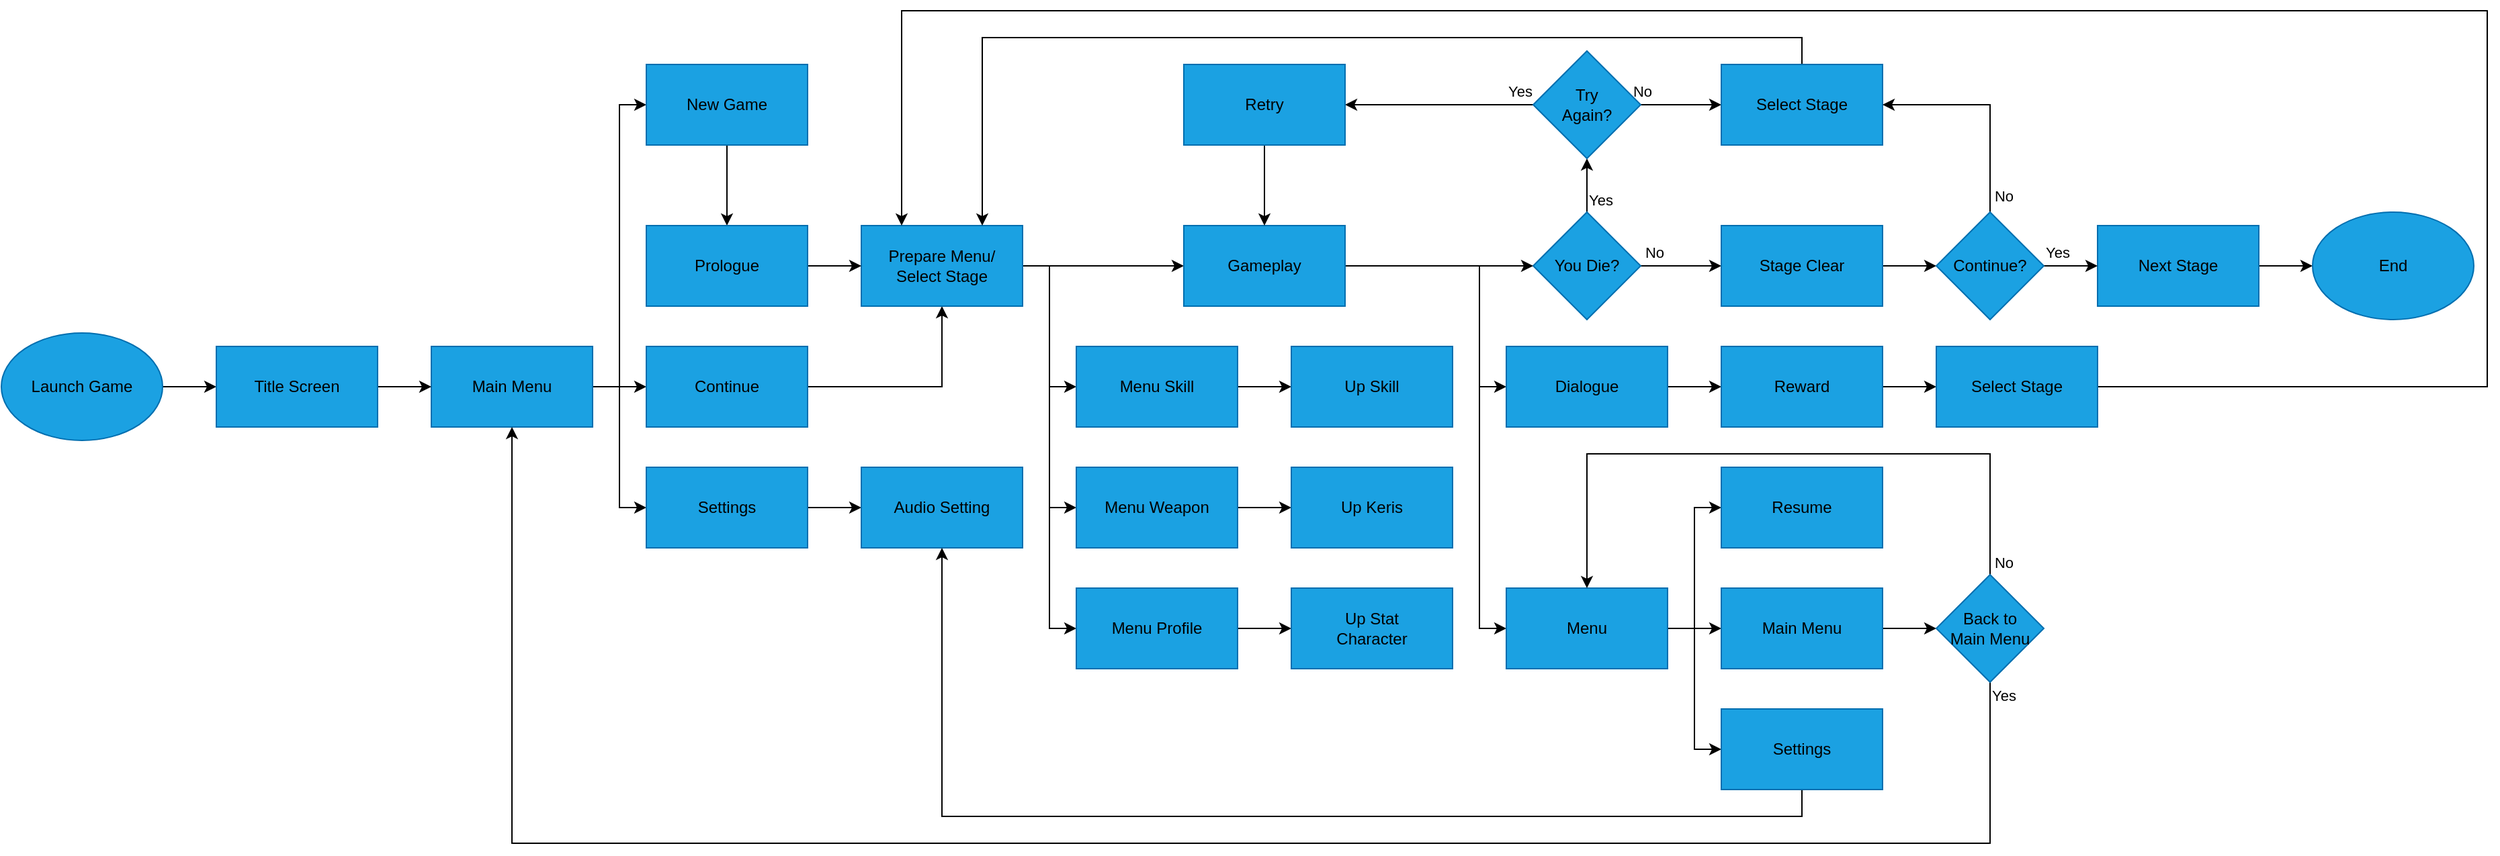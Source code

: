 <mxfile version="13.0.3" type="device"><diagram id="DEOxBGygaeEnMIOaOykS" name="Page-1"><mxGraphModel dx="1874" dy="601" grid="1" gridSize="10" guides="1" tooltips="1" connect="1" arrows="1" fold="1" page="1" pageScale="1" pageWidth="850" pageHeight="1100" math="0" shadow="0"><root><mxCell id="0"/><mxCell id="1" parent="0"/><mxCell id="n1diN1ovmiiW55k1lqKi-2" style="edgeStyle=orthogonalEdgeStyle;rounded=0;orthogonalLoop=1;jettySize=auto;html=1;exitX=1;exitY=0.5;exitDx=0;exitDy=0;entryX=0;entryY=0.5;entryDx=0;entryDy=0;" parent="1" source="nAqE_0vR4bd-Bme944Ai-1" target="n1diN1ovmiiW55k1lqKi-1" edge="1"><mxGeometry relative="1" as="geometry"/></mxCell><mxCell id="nAqE_0vR4bd-Bme944Ai-1" value="&lt;font color=&quot;#000000&quot;&gt;Launch Game&lt;/font&gt;" style="ellipse;whiteSpace=wrap;html=1;fillColor=#1ba1e2;strokeColor=#006EAF;fontColor=#ffffff;" parent="1" vertex="1"><mxGeometry x="-160" y="280" width="120" height="80" as="geometry"/></mxCell><mxCell id="nAqE_0vR4bd-Bme944Ai-48" value="" style="edgeStyle=orthogonalEdgeStyle;rounded=0;orthogonalLoop=1;jettySize=auto;html=1;" parent="1" source="nAqE_0vR4bd-Bme944Ai-2" target="nAqE_0vR4bd-Bme944Ai-47" edge="1"><mxGeometry relative="1" as="geometry"/></mxCell><mxCell id="nAqE_0vR4bd-Bme944Ai-49" value="Yes" style="edgeLabel;html=1;align=center;verticalAlign=middle;resizable=0;points=[];" parent="nAqE_0vR4bd-Bme944Ai-48" vertex="1" connectable="0"><mxGeometry x="-0.292" y="1" relative="1" as="geometry"><mxPoint x="11" y="4.48" as="offset"/></mxGeometry></mxCell><mxCell id="bRA-BpPsIUQYFZbPs7il-2" style="edgeStyle=orthogonalEdgeStyle;rounded=0;orthogonalLoop=1;jettySize=auto;html=1;exitX=1;exitY=0.5;exitDx=0;exitDy=0;entryX=0;entryY=0.5;entryDx=0;entryDy=0;" parent="1" source="nAqE_0vR4bd-Bme944Ai-2" target="bRA-BpPsIUQYFZbPs7il-1" edge="1"><mxGeometry relative="1" as="geometry"/></mxCell><mxCell id="bRA-BpPsIUQYFZbPs7il-3" value="No" style="edgeLabel;html=1;align=center;verticalAlign=middle;resizable=0;points=[];" parent="bRA-BpPsIUQYFZbPs7il-2" vertex="1" connectable="0"><mxGeometry x="-0.181" relative="1" as="geometry"><mxPoint x="-14.4" y="-10" as="offset"/></mxGeometry></mxCell><mxCell id="nAqE_0vR4bd-Bme944Ai-2" value="&lt;font color=&quot;#000000&quot;&gt;You Die?&lt;/font&gt;" style="rhombus;whiteSpace=wrap;html=1;fillColor=#1ba1e2;strokeColor=#006EAF;fontColor=#ffffff;" parent="1" vertex="1"><mxGeometry x="980" y="190" width="80" height="80" as="geometry"/></mxCell><mxCell id="nAqE_0vR4bd-Bme944Ai-56" style="edgeStyle=orthogonalEdgeStyle;rounded=0;orthogonalLoop=1;jettySize=auto;html=1;exitX=0;exitY=0.5;exitDx=0;exitDy=0;entryX=1;entryY=0.5;entryDx=0;entryDy=0;" parent="1" source="nAqE_0vR4bd-Bme944Ai-47" target="nAqE_0vR4bd-Bme944Ai-55" edge="1"><mxGeometry relative="1" as="geometry"/></mxCell><mxCell id="nAqE_0vR4bd-Bme944Ai-58" value="Yes" style="edgeLabel;html=1;align=center;verticalAlign=middle;resizable=0;points=[];" parent="nAqE_0vR4bd-Bme944Ai-56" vertex="1" connectable="0"><mxGeometry x="-0.757" relative="1" as="geometry"><mxPoint x="7" y="-10" as="offset"/></mxGeometry></mxCell><mxCell id="nAqE_0vR4bd-Bme944Ai-60" style="edgeStyle=orthogonalEdgeStyle;rounded=0;orthogonalLoop=1;jettySize=auto;html=1;exitX=1;exitY=0.5;exitDx=0;exitDy=0;entryX=0;entryY=0.5;entryDx=0;entryDy=0;" parent="1" source="nAqE_0vR4bd-Bme944Ai-47" target="nAqE_0vR4bd-Bme944Ai-59" edge="1"><mxGeometry relative="1" as="geometry"/></mxCell><mxCell id="nAqE_0vR4bd-Bme944Ai-62" value="No" style="edgeLabel;html=1;align=center;verticalAlign=middle;resizable=0;points=[];" parent="nAqE_0vR4bd-Bme944Ai-60" vertex="1" connectable="0"><mxGeometry x="-0.763" y="1" relative="1" as="geometry"><mxPoint x="-6.67" y="-9" as="offset"/></mxGeometry></mxCell><mxCell id="nAqE_0vR4bd-Bme944Ai-47" value="&lt;font color=&quot;#000000&quot;&gt;Try &lt;br&gt;Again?&lt;/font&gt;" style="rhombus;whiteSpace=wrap;html=1;fillColor=#1ba1e2;strokeColor=#006EAF;fontColor=#ffffff;" parent="1" vertex="1"><mxGeometry x="980" y="70" width="80" height="80" as="geometry"/></mxCell><mxCell id="nAqE_0vR4bd-Bme944Ai-8" style="edgeStyle=orthogonalEdgeStyle;rounded=0;orthogonalLoop=1;jettySize=auto;html=1;exitX=1;exitY=0.5;exitDx=0;exitDy=0;entryX=0;entryY=0.5;entryDx=0;entryDy=0;" parent="1" source="nAqE_0vR4bd-Bme944Ai-3" target="nAqE_0vR4bd-Bme944Ai-5" edge="1"><mxGeometry relative="1" as="geometry"/></mxCell><mxCell id="nAqE_0vR4bd-Bme944Ai-10" style="edgeStyle=orthogonalEdgeStyle;rounded=0;orthogonalLoop=1;jettySize=auto;html=1;exitX=1;exitY=0.5;exitDx=0;exitDy=0;entryX=0;entryY=0.5;entryDx=0;entryDy=0;" parent="1" source="nAqE_0vR4bd-Bme944Ai-3" target="nAqE_0vR4bd-Bme944Ai-7" edge="1"><mxGeometry relative="1" as="geometry"/></mxCell><mxCell id="9bPesc4BZCXsXuM9sRyB-3" style="edgeStyle=orthogonalEdgeStyle;rounded=0;orthogonalLoop=1;jettySize=auto;html=1;exitX=1;exitY=0.5;exitDx=0;exitDy=0;entryX=0;entryY=0.5;entryDx=0;entryDy=0;" parent="1" source="nAqE_0vR4bd-Bme944Ai-3" target="nAqE_0vR4bd-Bme944Ai-6" edge="1"><mxGeometry relative="1" as="geometry"/></mxCell><mxCell id="nAqE_0vR4bd-Bme944Ai-3" value="&lt;font color=&quot;#000000&quot;&gt;Main Menu&lt;/font&gt;" style="rounded=0;whiteSpace=wrap;html=1;fillColor=#1ba1e2;strokeColor=#006EAF;fontColor=#ffffff;" parent="1" vertex="1"><mxGeometry x="160" y="290" width="120" height="60" as="geometry"/></mxCell><mxCell id="nAqE_0vR4bd-Bme944Ai-13" style="edgeStyle=orthogonalEdgeStyle;rounded=0;orthogonalLoop=1;jettySize=auto;html=1;exitX=1;exitY=0.5;exitDx=0;exitDy=0;entryX=0.5;entryY=1;entryDx=0;entryDy=0;" parent="1" source="nAqE_0vR4bd-Bme944Ai-5" target="nAqE_0vR4bd-Bme944Ai-11" edge="1"><mxGeometry relative="1" as="geometry"/></mxCell><mxCell id="nAqE_0vR4bd-Bme944Ai-5" value="&lt;font color=&quot;#000000&quot;&gt;Continue&lt;/font&gt;" style="rounded=0;whiteSpace=wrap;html=1;fillColor=#1ba1e2;strokeColor=#006EAF;fontColor=#ffffff;" parent="1" vertex="1"><mxGeometry x="320" y="290" width="120" height="60" as="geometry"/></mxCell><mxCell id="9bPesc4BZCXsXuM9sRyB-4" style="edgeStyle=orthogonalEdgeStyle;rounded=0;orthogonalLoop=1;jettySize=auto;html=1;exitX=0.5;exitY=1;exitDx=0;exitDy=0;entryX=0.5;entryY=0;entryDx=0;entryDy=0;" parent="1" source="nAqE_0vR4bd-Bme944Ai-6" target="9bPesc4BZCXsXuM9sRyB-1" edge="1"><mxGeometry relative="1" as="geometry"/></mxCell><mxCell id="nAqE_0vR4bd-Bme944Ai-6" value="&lt;font color=&quot;#000000&quot;&gt;New Game&lt;/font&gt;" style="rounded=0;whiteSpace=wrap;html=1;fillColor=#1ba1e2;strokeColor=#006EAF;fontColor=#ffffff;" parent="1" vertex="1"><mxGeometry x="320" y="80" width="120" height="60" as="geometry"/></mxCell><mxCell id="nAqE_0vR4bd-Bme944Ai-15" style="edgeStyle=orthogonalEdgeStyle;rounded=0;orthogonalLoop=1;jettySize=auto;html=1;exitX=1;exitY=0.5;exitDx=0;exitDy=0;entryX=0;entryY=0.5;entryDx=0;entryDy=0;" parent="1" source="nAqE_0vR4bd-Bme944Ai-7" target="nAqE_0vR4bd-Bme944Ai-14" edge="1"><mxGeometry relative="1" as="geometry"/></mxCell><mxCell id="nAqE_0vR4bd-Bme944Ai-7" value="&lt;font color=&quot;#000000&quot;&gt;Settings&lt;/font&gt;" style="rounded=0;whiteSpace=wrap;html=1;fillColor=#1ba1e2;strokeColor=#006EAF;fontColor=#ffffff;" parent="1" vertex="1"><mxGeometry x="320" y="380" width="120" height="60" as="geometry"/></mxCell><mxCell id="nAqE_0vR4bd-Bme944Ai-19" style="edgeStyle=orthogonalEdgeStyle;rounded=0;orthogonalLoop=1;jettySize=auto;html=1;exitX=1;exitY=0.5;exitDx=0;exitDy=0;entryX=0;entryY=0.5;entryDx=0;entryDy=0;" parent="1" source="nAqE_0vR4bd-Bme944Ai-11" target="nAqE_0vR4bd-Bme944Ai-18" edge="1"><mxGeometry relative="1" as="geometry"/></mxCell><mxCell id="nAqE_0vR4bd-Bme944Ai-21" style="edgeStyle=orthogonalEdgeStyle;rounded=0;orthogonalLoop=1;jettySize=auto;html=1;exitX=1;exitY=0.5;exitDx=0;exitDy=0;entryX=0;entryY=0.5;entryDx=0;entryDy=0;" parent="1" source="nAqE_0vR4bd-Bme944Ai-11" target="nAqE_0vR4bd-Bme944Ai-20" edge="1"><mxGeometry relative="1" as="geometry"/></mxCell><mxCell id="nAqE_0vR4bd-Bme944Ai-23" style="edgeStyle=orthogonalEdgeStyle;rounded=0;orthogonalLoop=1;jettySize=auto;html=1;exitX=1;exitY=0.5;exitDx=0;exitDy=0;entryX=0;entryY=0.5;entryDx=0;entryDy=0;" parent="1" source="nAqE_0vR4bd-Bme944Ai-11" target="nAqE_0vR4bd-Bme944Ai-22" edge="1"><mxGeometry relative="1" as="geometry"/></mxCell><mxCell id="nAqE_0vR4bd-Bme944Ai-33" style="edgeStyle=orthogonalEdgeStyle;rounded=0;orthogonalLoop=1;jettySize=auto;html=1;exitX=1;exitY=0.5;exitDx=0;exitDy=0;entryX=0;entryY=0.5;entryDx=0;entryDy=0;" parent="1" source="nAqE_0vR4bd-Bme944Ai-11" target="nAqE_0vR4bd-Bme944Ai-32" edge="1"><mxGeometry relative="1" as="geometry"/></mxCell><mxCell id="nAqE_0vR4bd-Bme944Ai-11" value="&lt;font color=&quot;#000000&quot;&gt;Prepare Menu/&lt;br&gt;Select Stage&lt;br&gt;&lt;/font&gt;" style="rounded=0;whiteSpace=wrap;html=1;fillColor=#1ba1e2;strokeColor=#006EAF;fontColor=#ffffff;" parent="1" vertex="1"><mxGeometry x="480" y="200" width="120" height="60" as="geometry"/></mxCell><mxCell id="nAqE_0vR4bd-Bme944Ai-14" value="&lt;font color=&quot;#000000&quot;&gt;Audio Setting&lt;/font&gt;" style="rounded=0;whiteSpace=wrap;html=1;fillColor=#1ba1e2;strokeColor=#006EAF;fontColor=#ffffff;" parent="1" vertex="1"><mxGeometry x="480" y="380" width="120" height="60" as="geometry"/></mxCell><mxCell id="nAqE_0vR4bd-Bme944Ai-25" style="edgeStyle=orthogonalEdgeStyle;rounded=0;orthogonalLoop=1;jettySize=auto;html=1;exitX=1;exitY=0.5;exitDx=0;exitDy=0;entryX=0;entryY=0.5;entryDx=0;entryDy=0;" parent="1" source="nAqE_0vR4bd-Bme944Ai-18" target="nAqE_0vR4bd-Bme944Ai-24" edge="1"><mxGeometry relative="1" as="geometry"/></mxCell><mxCell id="nAqE_0vR4bd-Bme944Ai-18" value="&lt;font color=&quot;#000000&quot;&gt;Menu Skill&lt;/font&gt;" style="rounded=0;whiteSpace=wrap;html=1;fillColor=#1ba1e2;strokeColor=#006EAF;fontColor=#ffffff;" parent="1" vertex="1"><mxGeometry x="640" y="290" width="120" height="60" as="geometry"/></mxCell><mxCell id="nAqE_0vR4bd-Bme944Ai-29" style="edgeStyle=orthogonalEdgeStyle;rounded=0;orthogonalLoop=1;jettySize=auto;html=1;exitX=1;exitY=0.5;exitDx=0;exitDy=0;entryX=0;entryY=0.5;entryDx=0;entryDy=0;" parent="1" source="nAqE_0vR4bd-Bme944Ai-20" target="nAqE_0vR4bd-Bme944Ai-28" edge="1"><mxGeometry relative="1" as="geometry"/></mxCell><mxCell id="nAqE_0vR4bd-Bme944Ai-20" value="&lt;font color=&quot;#000000&quot;&gt;Menu Weapon&lt;br&gt;&lt;/font&gt;" style="rounded=0;whiteSpace=wrap;html=1;fillColor=#1ba1e2;strokeColor=#006EAF;fontColor=#ffffff;" parent="1" vertex="1"><mxGeometry x="640" y="380" width="120" height="60" as="geometry"/></mxCell><mxCell id="nAqE_0vR4bd-Bme944Ai-31" style="edgeStyle=orthogonalEdgeStyle;rounded=0;orthogonalLoop=1;jettySize=auto;html=1;exitX=1;exitY=0.5;exitDx=0;exitDy=0;entryX=0;entryY=0.5;entryDx=0;entryDy=0;" parent="1" source="nAqE_0vR4bd-Bme944Ai-22" target="nAqE_0vR4bd-Bme944Ai-30" edge="1"><mxGeometry relative="1" as="geometry"/></mxCell><mxCell id="nAqE_0vR4bd-Bme944Ai-22" value="&lt;font color=&quot;#000000&quot;&gt;Menu Profile&lt;/font&gt;" style="rounded=0;whiteSpace=wrap;html=1;fillColor=#1ba1e2;strokeColor=#006EAF;fontColor=#ffffff;" parent="1" vertex="1"><mxGeometry x="640" y="470" width="120" height="60" as="geometry"/></mxCell><mxCell id="nAqE_0vR4bd-Bme944Ai-24" value="&lt;font color=&quot;#000000&quot;&gt;Up Skill&lt;/font&gt;" style="rounded=0;whiteSpace=wrap;html=1;fillColor=#1ba1e2;strokeColor=#006EAF;fontColor=#ffffff;" parent="1" vertex="1"><mxGeometry x="800" y="290" width="120" height="60" as="geometry"/></mxCell><mxCell id="nAqE_0vR4bd-Bme944Ai-28" value="&lt;font color=&quot;#000000&quot;&gt;Up Keris&lt;/font&gt;" style="rounded=0;whiteSpace=wrap;html=1;fillColor=#1ba1e2;strokeColor=#006EAF;fontColor=#ffffff;" parent="1" vertex="1"><mxGeometry x="800" y="380" width="120" height="60" as="geometry"/></mxCell><mxCell id="nAqE_0vR4bd-Bme944Ai-30" value="&lt;font color=&quot;#000000&quot;&gt;Up Stat &lt;br&gt;Character&lt;/font&gt;" style="rounded=0;whiteSpace=wrap;html=1;fillColor=#1ba1e2;strokeColor=#006EAF;fontColor=#ffffff;" parent="1" vertex="1"><mxGeometry x="800" y="470" width="120" height="60" as="geometry"/></mxCell><mxCell id="nAqE_0vR4bd-Bme944Ai-35" style="edgeStyle=orthogonalEdgeStyle;rounded=0;orthogonalLoop=1;jettySize=auto;html=1;exitX=1;exitY=0.5;exitDx=0;exitDy=0;entryX=0;entryY=0.5;entryDx=0;entryDy=0;" parent="1" source="nAqE_0vR4bd-Bme944Ai-32" target="nAqE_0vR4bd-Bme944Ai-34" edge="1"><mxGeometry relative="1" as="geometry"><Array as="points"><mxPoint x="940" y="230"/><mxPoint x="940" y="320"/></Array></mxGeometry></mxCell><mxCell id="nAqE_0vR4bd-Bme944Ai-37" style="edgeStyle=orthogonalEdgeStyle;rounded=0;orthogonalLoop=1;jettySize=auto;html=1;exitX=1;exitY=0.5;exitDx=0;exitDy=0;entryX=0;entryY=0.5;entryDx=0;entryDy=0;" parent="1" source="nAqE_0vR4bd-Bme944Ai-32" target="nAqE_0vR4bd-Bme944Ai-36" edge="1"><mxGeometry relative="1" as="geometry"><Array as="points"><mxPoint x="940" y="230"/><mxPoint x="940" y="500"/></Array></mxGeometry></mxCell><mxCell id="nAqE_0vR4bd-Bme944Ai-46" style="edgeStyle=orthogonalEdgeStyle;rounded=0;orthogonalLoop=1;jettySize=auto;html=1;exitX=1;exitY=0.5;exitDx=0;exitDy=0;entryX=0;entryY=0.5;entryDx=0;entryDy=0;" parent="1" source="nAqE_0vR4bd-Bme944Ai-32" target="nAqE_0vR4bd-Bme944Ai-2" edge="1"><mxGeometry relative="1" as="geometry"/></mxCell><mxCell id="nAqE_0vR4bd-Bme944Ai-32" value="&lt;font color=&quot;#000000&quot;&gt;Gameplay&lt;/font&gt;" style="rounded=0;whiteSpace=wrap;html=1;fillColor=#1ba1e2;strokeColor=#006EAF;fontColor=#ffffff;" parent="1" vertex="1"><mxGeometry x="720" y="200" width="120" height="60" as="geometry"/></mxCell><mxCell id="OM6zWFSqh2vricCDPdjW-8" style="edgeStyle=orthogonalEdgeStyle;rounded=0;orthogonalLoop=1;jettySize=auto;html=1;exitX=1;exitY=0.5;exitDx=0;exitDy=0;entryX=0;entryY=0.5;entryDx=0;entryDy=0;" parent="1" source="nAqE_0vR4bd-Bme944Ai-34" target="OM6zWFSqh2vricCDPdjW-7" edge="1"><mxGeometry relative="1" as="geometry"/></mxCell><mxCell id="nAqE_0vR4bd-Bme944Ai-34" value="&lt;font color=&quot;#000000&quot;&gt;Dialogue&lt;/font&gt;" style="rounded=0;whiteSpace=wrap;html=1;fillColor=#1ba1e2;strokeColor=#006EAF;fontColor=#ffffff;" parent="1" vertex="1"><mxGeometry x="960" y="290" width="120" height="60" as="geometry"/></mxCell><mxCell id="nAqE_0vR4bd-Bme944Ai-39" style="edgeStyle=orthogonalEdgeStyle;rounded=0;orthogonalLoop=1;jettySize=auto;html=1;exitX=1;exitY=0.5;exitDx=0;exitDy=0;entryX=0;entryY=0.5;entryDx=0;entryDy=0;" parent="1" source="nAqE_0vR4bd-Bme944Ai-36" target="nAqE_0vR4bd-Bme944Ai-38" edge="1"><mxGeometry relative="1" as="geometry"/></mxCell><mxCell id="nAqE_0vR4bd-Bme944Ai-41" style="edgeStyle=orthogonalEdgeStyle;rounded=0;orthogonalLoop=1;jettySize=auto;html=1;exitX=1;exitY=0.5;exitDx=0;exitDy=0;entryX=0;entryY=0.5;entryDx=0;entryDy=0;" parent="1" source="nAqE_0vR4bd-Bme944Ai-36" target="nAqE_0vR4bd-Bme944Ai-40" edge="1"><mxGeometry relative="1" as="geometry"/></mxCell><mxCell id="nAqE_0vR4bd-Bme944Ai-43" style="edgeStyle=orthogonalEdgeStyle;rounded=0;orthogonalLoop=1;jettySize=auto;html=1;exitX=1;exitY=0.5;exitDx=0;exitDy=0;entryX=0;entryY=0.5;entryDx=0;entryDy=0;" parent="1" source="nAqE_0vR4bd-Bme944Ai-36" target="nAqE_0vR4bd-Bme944Ai-42" edge="1"><mxGeometry relative="1" as="geometry"/></mxCell><mxCell id="nAqE_0vR4bd-Bme944Ai-36" value="&lt;font color=&quot;#000000&quot;&gt;Menu&lt;/font&gt;" style="rounded=0;whiteSpace=wrap;html=1;fillColor=#1ba1e2;strokeColor=#006EAF;fontColor=#ffffff;" parent="1" vertex="1"><mxGeometry x="960" y="470" width="120" height="60" as="geometry"/></mxCell><mxCell id="nAqE_0vR4bd-Bme944Ai-38" value="&lt;font color=&quot;#000000&quot;&gt;Resume&lt;/font&gt;" style="rounded=0;whiteSpace=wrap;html=1;fillColor=#1ba1e2;strokeColor=#006EAF;fontColor=#ffffff;" parent="1" vertex="1"><mxGeometry x="1120" y="380" width="120" height="60" as="geometry"/></mxCell><mxCell id="nAqE_0vR4bd-Bme944Ai-66" style="edgeStyle=orthogonalEdgeStyle;rounded=0;orthogonalLoop=1;jettySize=auto;html=1;exitX=1;exitY=0.5;exitDx=0;exitDy=0;entryX=0;entryY=0.5;entryDx=0;entryDy=0;" parent="1" source="nAqE_0vR4bd-Bme944Ai-40" target="nAqE_0vR4bd-Bme944Ai-65" edge="1"><mxGeometry relative="1" as="geometry"/></mxCell><mxCell id="nAqE_0vR4bd-Bme944Ai-40" value="&lt;font color=&quot;#000000&quot;&gt;Main Menu&lt;/font&gt;" style="rounded=0;whiteSpace=wrap;html=1;fillColor=#1ba1e2;strokeColor=#006EAF;fontColor=#ffffff;" parent="1" vertex="1"><mxGeometry x="1120" y="470" width="120" height="60" as="geometry"/></mxCell><mxCell id="nAqE_0vR4bd-Bme944Ai-45" style="edgeStyle=orthogonalEdgeStyle;rounded=0;orthogonalLoop=1;jettySize=auto;html=1;exitX=0.5;exitY=1;exitDx=0;exitDy=0;entryX=0.5;entryY=1;entryDx=0;entryDy=0;" parent="1" source="nAqE_0vR4bd-Bme944Ai-42" target="nAqE_0vR4bd-Bme944Ai-14" edge="1"><mxGeometry relative="1" as="geometry"/></mxCell><mxCell id="nAqE_0vR4bd-Bme944Ai-42" value="&lt;font color=&quot;#000000&quot;&gt;Settings&lt;/font&gt;" style="rounded=0;whiteSpace=wrap;html=1;fillColor=#1ba1e2;strokeColor=#006EAF;fontColor=#ffffff;" parent="1" vertex="1"><mxGeometry x="1120" y="560" width="120" height="60" as="geometry"/></mxCell><mxCell id="nAqE_0vR4bd-Bme944Ai-64" style="edgeStyle=orthogonalEdgeStyle;rounded=0;orthogonalLoop=1;jettySize=auto;html=1;exitX=1;exitY=0.5;exitDx=0;exitDy=0;entryX=0;entryY=0.5;entryDx=0;entryDy=0;" parent="1" source="nAqE_0vR4bd-Bme944Ai-50" target="nAqE_0vR4bd-Bme944Ai-63" edge="1"><mxGeometry relative="1" as="geometry"/></mxCell><mxCell id="nAqE_0vR4bd-Bme944Ai-50" value="&lt;font color=&quot;#000000&quot;&gt;Next Stage&lt;/font&gt;" style="rounded=0;whiteSpace=wrap;html=1;fillColor=#1ba1e2;strokeColor=#006EAF;fontColor=#ffffff;" parent="1" vertex="1"><mxGeometry x="1400" y="200" width="120" height="60" as="geometry"/></mxCell><mxCell id="nAqE_0vR4bd-Bme944Ai-57" style="edgeStyle=orthogonalEdgeStyle;rounded=0;orthogonalLoop=1;jettySize=auto;html=1;exitX=0.5;exitY=1;exitDx=0;exitDy=0;entryX=0.5;entryY=0;entryDx=0;entryDy=0;" parent="1" source="nAqE_0vR4bd-Bme944Ai-55" target="nAqE_0vR4bd-Bme944Ai-32" edge="1"><mxGeometry relative="1" as="geometry"/></mxCell><mxCell id="nAqE_0vR4bd-Bme944Ai-55" value="&lt;font color=&quot;#000000&quot;&gt;Retry&lt;/font&gt;" style="rounded=0;whiteSpace=wrap;html=1;fillColor=#1ba1e2;strokeColor=#006EAF;fontColor=#ffffff;" parent="1" vertex="1"><mxGeometry x="720" y="80" width="120" height="60" as="geometry"/></mxCell><mxCell id="nAqE_0vR4bd-Bme944Ai-61" style="edgeStyle=orthogonalEdgeStyle;rounded=0;orthogonalLoop=1;jettySize=auto;html=1;exitX=0.5;exitY=0;exitDx=0;exitDy=0;entryX=0.75;entryY=0;entryDx=0;entryDy=0;" parent="1" source="nAqE_0vR4bd-Bme944Ai-59" target="nAqE_0vR4bd-Bme944Ai-11" edge="1"><mxGeometry relative="1" as="geometry"/></mxCell><mxCell id="nAqE_0vR4bd-Bme944Ai-59" value="&lt;font color=&quot;#000000&quot;&gt;Select Stage&lt;/font&gt;" style="rounded=0;whiteSpace=wrap;html=1;fillColor=#1ba1e2;strokeColor=#006EAF;fontColor=#ffffff;" parent="1" vertex="1"><mxGeometry x="1120" y="80" width="120" height="60" as="geometry"/></mxCell><mxCell id="nAqE_0vR4bd-Bme944Ai-63" value="&lt;font color=&quot;#000000&quot;&gt;End&lt;/font&gt;" style="ellipse;whiteSpace=wrap;html=1;fillColor=#1ba1e2;strokeColor=#006EAF;fontColor=#ffffff;" parent="1" vertex="1"><mxGeometry x="1560" y="190" width="120" height="80" as="geometry"/></mxCell><mxCell id="nAqE_0vR4bd-Bme944Ai-68" style="edgeStyle=orthogonalEdgeStyle;rounded=0;orthogonalLoop=1;jettySize=auto;html=1;exitX=0.5;exitY=0;exitDx=0;exitDy=0;entryX=0.5;entryY=0;entryDx=0;entryDy=0;" parent="1" source="nAqE_0vR4bd-Bme944Ai-65" target="nAqE_0vR4bd-Bme944Ai-36" edge="1"><mxGeometry relative="1" as="geometry"><Array as="points"><mxPoint x="1320" y="370"/><mxPoint x="1020" y="370"/></Array></mxGeometry></mxCell><mxCell id="nAqE_0vR4bd-Bme944Ai-69" value="No" style="edgeLabel;html=1;align=center;verticalAlign=middle;resizable=0;points=[];" parent="nAqE_0vR4bd-Bme944Ai-68" vertex="1" connectable="0"><mxGeometry x="-0.929" y="3" relative="1" as="geometry"><mxPoint x="13" y="8" as="offset"/></mxGeometry></mxCell><mxCell id="nAqE_0vR4bd-Bme944Ai-70" style="edgeStyle=orthogonalEdgeStyle;rounded=0;orthogonalLoop=1;jettySize=auto;html=1;exitX=0.5;exitY=1;exitDx=0;exitDy=0;entryX=0.5;entryY=1;entryDx=0;entryDy=0;" parent="1" source="nAqE_0vR4bd-Bme944Ai-65" target="nAqE_0vR4bd-Bme944Ai-3" edge="1"><mxGeometry relative="1" as="geometry"><Array as="points"><mxPoint x="1320" y="660"/><mxPoint x="220" y="660"/></Array></mxGeometry></mxCell><mxCell id="nAqE_0vR4bd-Bme944Ai-71" value="Yes" style="edgeLabel;html=1;align=center;verticalAlign=middle;resizable=0;points=[];" parent="nAqE_0vR4bd-Bme944Ai-70" vertex="1" connectable="0"><mxGeometry x="-0.984" relative="1" as="geometry"><mxPoint x="10" y="-2" as="offset"/></mxGeometry></mxCell><mxCell id="nAqE_0vR4bd-Bme944Ai-65" value="&lt;font color=&quot;#000000&quot;&gt;Back to&lt;br&gt;Main Menu&lt;br&gt;&lt;/font&gt;" style="rhombus;whiteSpace=wrap;html=1;fillColor=#1ba1e2;strokeColor=#006EAF;fontColor=#ffffff;" parent="1" vertex="1"><mxGeometry x="1280" y="460" width="80" height="80" as="geometry"/></mxCell><mxCell id="bRA-BpPsIUQYFZbPs7il-6" style="edgeStyle=orthogonalEdgeStyle;rounded=0;orthogonalLoop=1;jettySize=auto;html=1;exitX=1;exitY=0.5;exitDx=0;exitDy=0;entryX=0;entryY=0.5;entryDx=0;entryDy=0;" parent="1" source="bRA-BpPsIUQYFZbPs7il-1" target="bRA-BpPsIUQYFZbPs7il-5" edge="1"><mxGeometry relative="1" as="geometry"/></mxCell><mxCell id="bRA-BpPsIUQYFZbPs7il-1" value="&lt;font color=&quot;#000000&quot;&gt;Stage Clear&lt;/font&gt;" style="rounded=0;whiteSpace=wrap;html=1;fillColor=#1ba1e2;strokeColor=#006EAF;fontColor=#ffffff;" parent="1" vertex="1"><mxGeometry x="1120" y="200" width="120" height="60" as="geometry"/></mxCell><mxCell id="bRA-BpPsIUQYFZbPs7il-7" style="edgeStyle=orthogonalEdgeStyle;rounded=0;orthogonalLoop=1;jettySize=auto;html=1;exitX=1;exitY=0.5;exitDx=0;exitDy=0;entryX=0;entryY=0.5;entryDx=0;entryDy=0;" parent="1" source="bRA-BpPsIUQYFZbPs7il-5" target="nAqE_0vR4bd-Bme944Ai-50" edge="1"><mxGeometry relative="1" as="geometry"/></mxCell><mxCell id="bRA-BpPsIUQYFZbPs7il-8" value="Yes" style="edgeLabel;html=1;align=center;verticalAlign=middle;resizable=0;points=[];" parent="bRA-BpPsIUQYFZbPs7il-7" vertex="1" connectable="0"><mxGeometry x="-0.283" relative="1" as="geometry"><mxPoint x="-4.29" y="-10" as="offset"/></mxGeometry></mxCell><mxCell id="bRA-BpPsIUQYFZbPs7il-10" style="edgeStyle=orthogonalEdgeStyle;rounded=0;orthogonalLoop=1;jettySize=auto;html=1;exitX=0.5;exitY=0;exitDx=0;exitDy=0;entryX=1;entryY=0.5;entryDx=0;entryDy=0;" parent="1" source="bRA-BpPsIUQYFZbPs7il-5" target="nAqE_0vR4bd-Bme944Ai-59" edge="1"><mxGeometry relative="1" as="geometry"/></mxCell><mxCell id="bRA-BpPsIUQYFZbPs7il-11" value="No" style="edgeLabel;html=1;align=center;verticalAlign=middle;resizable=0;points=[];" parent="bRA-BpPsIUQYFZbPs7il-10" vertex="1" connectable="0"><mxGeometry x="-0.848" y="-1" relative="1" as="geometry"><mxPoint x="9" as="offset"/></mxGeometry></mxCell><mxCell id="bRA-BpPsIUQYFZbPs7il-5" value="&lt;font color=&quot;#000000&quot;&gt;Continue?&lt;/font&gt;" style="rhombus;whiteSpace=wrap;html=1;fillColor=#1ba1e2;strokeColor=#006EAF;fontColor=#ffffff;" parent="1" vertex="1"><mxGeometry x="1280" y="190" width="80" height="80" as="geometry"/></mxCell><mxCell id="OM6zWFSqh2vricCDPdjW-10" style="edgeStyle=orthogonalEdgeStyle;rounded=0;orthogonalLoop=1;jettySize=auto;html=1;exitX=1;exitY=0.5;exitDx=0;exitDy=0;entryX=0;entryY=0.5;entryDx=0;entryDy=0;" parent="1" source="OM6zWFSqh2vricCDPdjW-7" target="OM6zWFSqh2vricCDPdjW-9" edge="1"><mxGeometry relative="1" as="geometry"/></mxCell><mxCell id="OM6zWFSqh2vricCDPdjW-7" value="&lt;font color=&quot;#000000&quot;&gt;Reward&lt;/font&gt;" style="rounded=0;whiteSpace=wrap;html=1;fillColor=#1ba1e2;strokeColor=#006EAF;fontColor=#ffffff;" parent="1" vertex="1"><mxGeometry x="1120" y="290" width="120" height="60" as="geometry"/></mxCell><mxCell id="OM6zWFSqh2vricCDPdjW-11" style="edgeStyle=orthogonalEdgeStyle;rounded=0;orthogonalLoop=1;jettySize=auto;html=1;exitX=1;exitY=0.5;exitDx=0;exitDy=0;entryX=0.25;entryY=0;entryDx=0;entryDy=0;" parent="1" source="OM6zWFSqh2vricCDPdjW-9" target="nAqE_0vR4bd-Bme944Ai-11" edge="1"><mxGeometry relative="1" as="geometry"><Array as="points"><mxPoint x="1690" y="320"/><mxPoint x="1690" y="40"/><mxPoint x="510" y="40"/></Array></mxGeometry></mxCell><mxCell id="OM6zWFSqh2vricCDPdjW-9" value="&lt;font color=&quot;#000000&quot;&gt;Select Stage&lt;/font&gt;" style="rounded=0;whiteSpace=wrap;html=1;fillColor=#1ba1e2;strokeColor=#006EAF;fontColor=#ffffff;" parent="1" vertex="1"><mxGeometry x="1280" y="290" width="120" height="60" as="geometry"/></mxCell><mxCell id="n1diN1ovmiiW55k1lqKi-3" style="edgeStyle=orthogonalEdgeStyle;rounded=0;orthogonalLoop=1;jettySize=auto;html=1;exitX=1;exitY=0.5;exitDx=0;exitDy=0;entryX=0;entryY=0.5;entryDx=0;entryDy=0;" parent="1" source="n1diN1ovmiiW55k1lqKi-1" target="nAqE_0vR4bd-Bme944Ai-3" edge="1"><mxGeometry relative="1" as="geometry"/></mxCell><mxCell id="n1diN1ovmiiW55k1lqKi-1" value="&lt;font color=&quot;#000000&quot;&gt;Title Screen&lt;/font&gt;" style="rounded=0;whiteSpace=wrap;html=1;fillColor=#1ba1e2;strokeColor=#006EAF;fontColor=#ffffff;" parent="1" vertex="1"><mxGeometry y="290" width="120" height="60" as="geometry"/></mxCell><mxCell id="9bPesc4BZCXsXuM9sRyB-5" style="edgeStyle=orthogonalEdgeStyle;rounded=0;orthogonalLoop=1;jettySize=auto;html=1;exitX=1;exitY=0.5;exitDx=0;exitDy=0;entryX=0;entryY=0.5;entryDx=0;entryDy=0;" parent="1" source="9bPesc4BZCXsXuM9sRyB-1" target="nAqE_0vR4bd-Bme944Ai-11" edge="1"><mxGeometry relative="1" as="geometry"/></mxCell><mxCell id="9bPesc4BZCXsXuM9sRyB-1" value="&lt;font color=&quot;#000000&quot;&gt;Prologue&lt;/font&gt;" style="rounded=0;whiteSpace=wrap;html=1;fillColor=#1ba1e2;strokeColor=#006EAF;fontColor=#ffffff;" parent="1" vertex="1"><mxGeometry x="320" y="200" width="120" height="60" as="geometry"/></mxCell></root></mxGraphModel></diagram></mxfile>